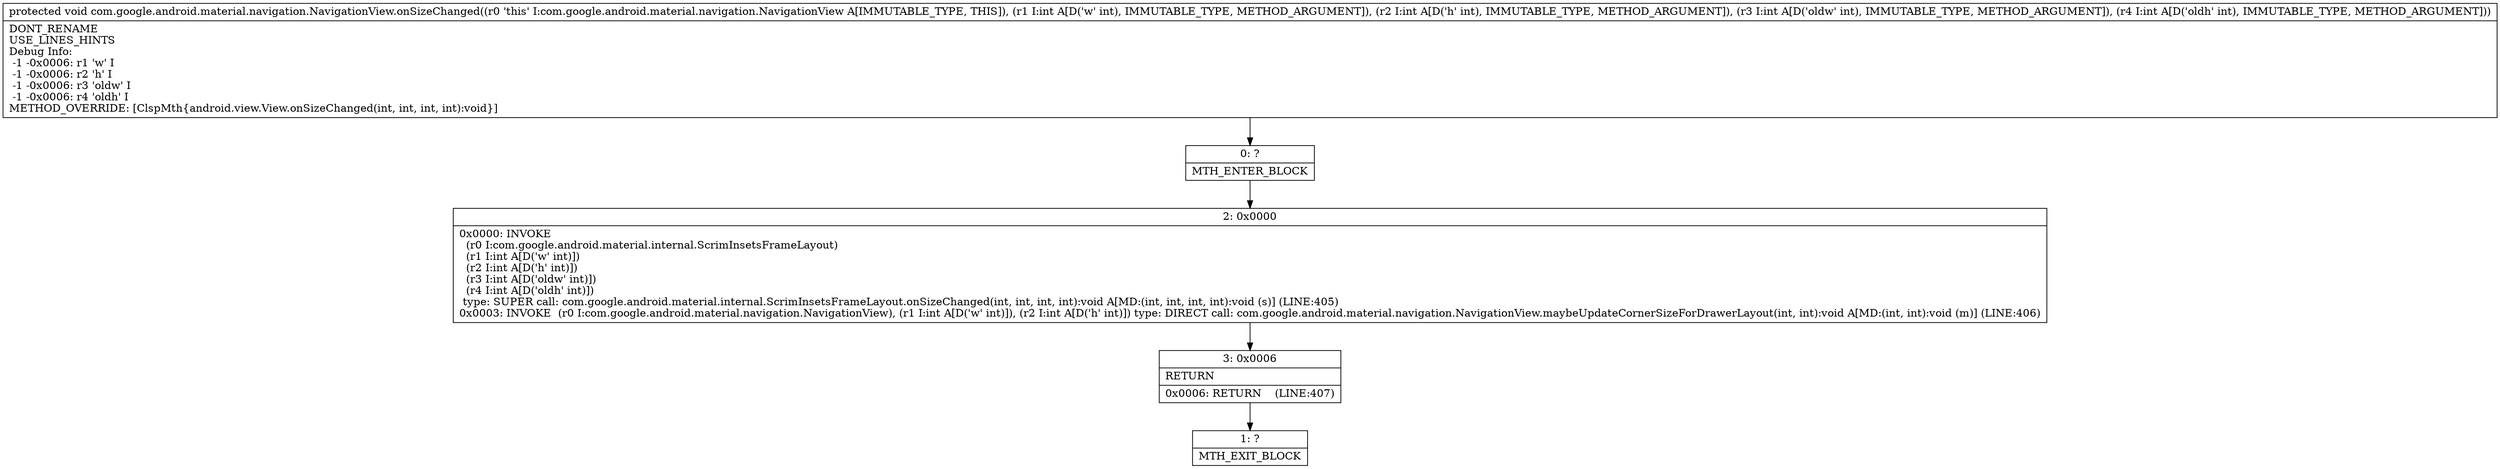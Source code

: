 digraph "CFG forcom.google.android.material.navigation.NavigationView.onSizeChanged(IIII)V" {
Node_0 [shape=record,label="{0\:\ ?|MTH_ENTER_BLOCK\l}"];
Node_2 [shape=record,label="{2\:\ 0x0000|0x0000: INVOKE  \l  (r0 I:com.google.android.material.internal.ScrimInsetsFrameLayout)\l  (r1 I:int A[D('w' int)])\l  (r2 I:int A[D('h' int)])\l  (r3 I:int A[D('oldw' int)])\l  (r4 I:int A[D('oldh' int)])\l type: SUPER call: com.google.android.material.internal.ScrimInsetsFrameLayout.onSizeChanged(int, int, int, int):void A[MD:(int, int, int, int):void (s)] (LINE:405)\l0x0003: INVOKE  (r0 I:com.google.android.material.navigation.NavigationView), (r1 I:int A[D('w' int)]), (r2 I:int A[D('h' int)]) type: DIRECT call: com.google.android.material.navigation.NavigationView.maybeUpdateCornerSizeForDrawerLayout(int, int):void A[MD:(int, int):void (m)] (LINE:406)\l}"];
Node_3 [shape=record,label="{3\:\ 0x0006|RETURN\l|0x0006: RETURN    (LINE:407)\l}"];
Node_1 [shape=record,label="{1\:\ ?|MTH_EXIT_BLOCK\l}"];
MethodNode[shape=record,label="{protected void com.google.android.material.navigation.NavigationView.onSizeChanged((r0 'this' I:com.google.android.material.navigation.NavigationView A[IMMUTABLE_TYPE, THIS]), (r1 I:int A[D('w' int), IMMUTABLE_TYPE, METHOD_ARGUMENT]), (r2 I:int A[D('h' int), IMMUTABLE_TYPE, METHOD_ARGUMENT]), (r3 I:int A[D('oldw' int), IMMUTABLE_TYPE, METHOD_ARGUMENT]), (r4 I:int A[D('oldh' int), IMMUTABLE_TYPE, METHOD_ARGUMENT]))  | DONT_RENAME\lUSE_LINES_HINTS\lDebug Info:\l  \-1 \-0x0006: r1 'w' I\l  \-1 \-0x0006: r2 'h' I\l  \-1 \-0x0006: r3 'oldw' I\l  \-1 \-0x0006: r4 'oldh' I\lMETHOD_OVERRIDE: [ClspMth\{android.view.View.onSizeChanged(int, int, int, int):void\}]\l}"];
MethodNode -> Node_0;Node_0 -> Node_2;
Node_2 -> Node_3;
Node_3 -> Node_1;
}


